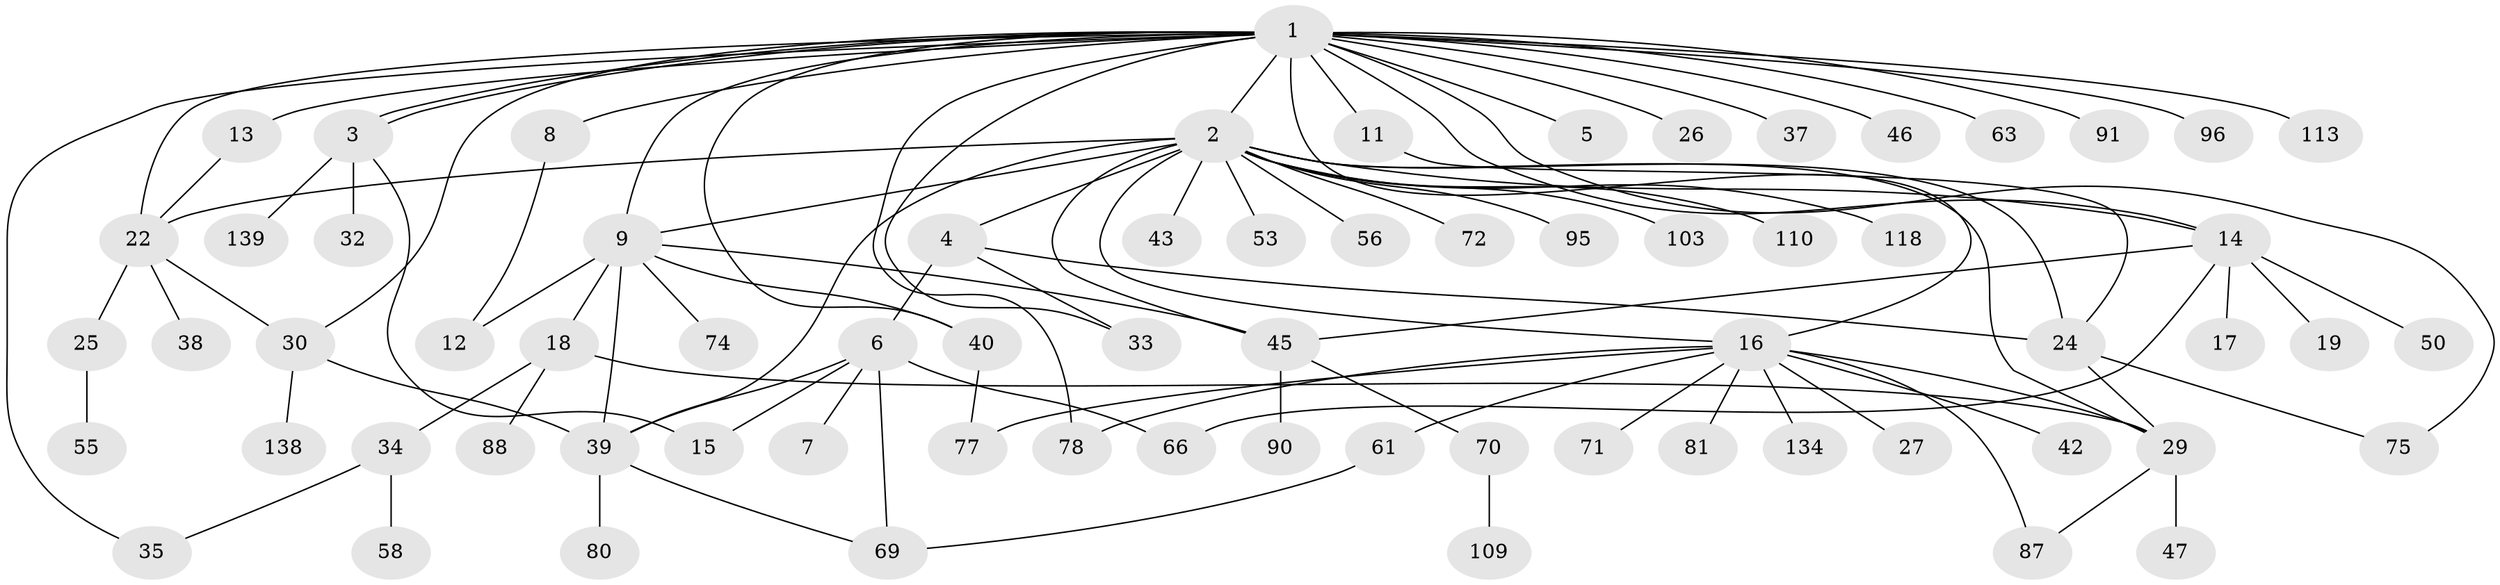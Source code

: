 // original degree distribution, {27: 0.007142857142857143, 19: 0.007142857142857143, 5: 0.03571428571428571, 4: 0.04285714285714286, 1: 0.5071428571428571, 8: 0.02142857142857143, 2: 0.2357142857142857, 3: 0.09285714285714286, 7: 0.02142857142857143, 6: 0.02142857142857143, 10: 0.007142857142857143}
// Generated by graph-tools (version 1.1) at 2025/14/03/09/25 04:14:38]
// undirected, 70 vertices, 98 edges
graph export_dot {
graph [start="1"]
  node [color=gray90,style=filled];
  1;
  2;
  3;
  4;
  5;
  6 [super="+83+114+31"];
  7 [super="+102"];
  8;
  9 [super="+10"];
  11 [super="+119+131"];
  12;
  13;
  14 [super="+44+64+104+65"];
  15 [super="+49+54"];
  16 [super="+121+89+20"];
  17;
  18 [super="+107"];
  19;
  22 [super="+105+112+101"];
  24 [super="+52+137"];
  25 [super="+36"];
  26;
  27;
  29 [super="+59+128+122+111"];
  30 [super="+76"];
  32;
  33 [super="+100"];
  34 [super="+60"];
  35 [super="+48"];
  37;
  38 [super="+68"];
  39 [super="+79+99+94"];
  40 [super="+41+57+85"];
  42 [super="+67"];
  43;
  45;
  46;
  47 [super="+133+127+84"];
  50;
  53 [super="+126"];
  55;
  56 [super="+62"];
  58;
  61;
  63;
  66;
  69 [super="+108"];
  70;
  71;
  72;
  74;
  75 [super="+117"];
  77;
  78;
  80;
  81;
  87 [super="+92"];
  88;
  90;
  91 [super="+129+93"];
  95;
  96;
  103 [super="+136"];
  109;
  110;
  113;
  118;
  134;
  138;
  139;
  1 -- 2;
  1 -- 3;
  1 -- 3;
  1 -- 5;
  1 -- 8;
  1 -- 9;
  1 -- 11 [weight=3];
  1 -- 13;
  1 -- 14;
  1 -- 16;
  1 -- 22;
  1 -- 26;
  1 -- 33;
  1 -- 35;
  1 -- 37;
  1 -- 40 [weight=2];
  1 -- 46;
  1 -- 63;
  1 -- 75;
  1 -- 78;
  1 -- 91;
  1 -- 96;
  1 -- 113;
  1 -- 30;
  2 -- 4;
  2 -- 14;
  2 -- 29;
  2 -- 39;
  2 -- 43;
  2 -- 45;
  2 -- 53;
  2 -- 56;
  2 -- 72;
  2 -- 95;
  2 -- 103;
  2 -- 110;
  2 -- 118;
  2 -- 22 [weight=2];
  2 -- 24;
  2 -- 9;
  2 -- 16;
  3 -- 32;
  3 -- 139;
  3 -- 15;
  4 -- 6;
  4 -- 24;
  4 -- 33;
  6 -- 7;
  6 -- 15;
  6 -- 39;
  6 -- 66;
  6 -- 69;
  8 -- 12;
  9 -- 39;
  9 -- 18;
  9 -- 40;
  9 -- 74;
  9 -- 12;
  9 -- 45;
  11 -- 24;
  13 -- 22;
  14 -- 17;
  14 -- 19;
  14 -- 50;
  14 -- 45;
  14 -- 66;
  16 -- 61;
  16 -- 78;
  16 -- 134;
  16 -- 71;
  16 -- 42;
  16 -- 77;
  16 -- 81;
  16 -- 87;
  16 -- 27;
  16 -- 29;
  18 -- 34;
  18 -- 88;
  18 -- 29;
  22 -- 25;
  22 -- 30;
  22 -- 38;
  24 -- 29;
  24 -- 75;
  25 -- 55;
  29 -- 47;
  29 -- 87;
  30 -- 39;
  30 -- 138;
  34 -- 35;
  34 -- 58;
  39 -- 80;
  39 -- 69;
  40 -- 77;
  45 -- 70;
  45 -- 90;
  61 -- 69;
  70 -- 109;
}

